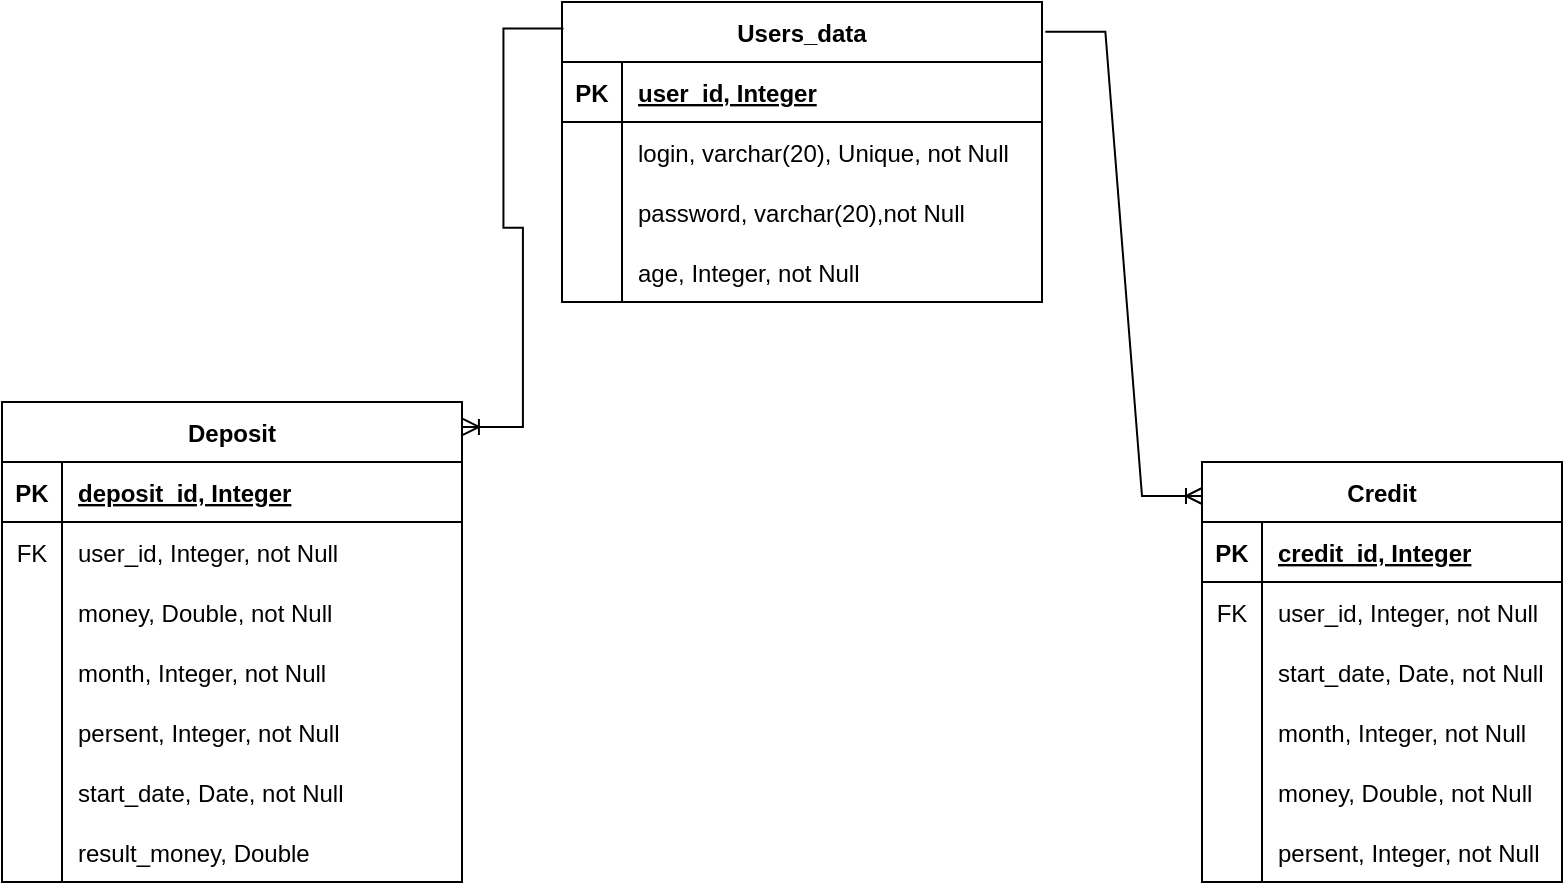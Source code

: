 <mxfile version="20.8.18" type="device"><diagram name="Страница 1" id="08eVdOASH-DXRcW_82T1"><mxGraphModel dx="1050" dy="542" grid="1" gridSize="10" guides="1" tooltips="1" connect="1" arrows="1" fold="1" page="1" pageScale="1" pageWidth="827" pageHeight="1169" math="0" shadow="0"><root><mxCell id="0"/><mxCell id="1" parent="0"/><mxCell id="DZ8dXhTKQe3T90BvhHZ1-1" value="Users_data" style="shape=table;startSize=30;container=1;collapsible=1;childLayout=tableLayout;fixedRows=1;rowLines=0;fontStyle=1;align=center;resizeLast=1;" parent="1" vertex="1"><mxGeometry x="310" y="80" width="240" height="150" as="geometry"/></mxCell><mxCell id="DZ8dXhTKQe3T90BvhHZ1-2" value="" style="shape=tableRow;horizontal=0;startSize=0;swimlaneHead=0;swimlaneBody=0;fillColor=none;collapsible=0;dropTarget=0;points=[[0,0.5],[1,0.5]];portConstraint=eastwest;top=0;left=0;right=0;bottom=1;" parent="DZ8dXhTKQe3T90BvhHZ1-1" vertex="1"><mxGeometry y="30" width="240" height="30" as="geometry"/></mxCell><mxCell id="DZ8dXhTKQe3T90BvhHZ1-3" value="PK" style="shape=partialRectangle;connectable=0;fillColor=none;top=0;left=0;bottom=0;right=0;fontStyle=1;overflow=hidden;" parent="DZ8dXhTKQe3T90BvhHZ1-2" vertex="1"><mxGeometry width="30" height="30" as="geometry"><mxRectangle width="30" height="30" as="alternateBounds"/></mxGeometry></mxCell><mxCell id="DZ8dXhTKQe3T90BvhHZ1-4" value="user_id, Integer" style="shape=partialRectangle;connectable=0;fillColor=none;top=0;left=0;bottom=0;right=0;align=left;spacingLeft=6;fontStyle=5;overflow=hidden;" parent="DZ8dXhTKQe3T90BvhHZ1-2" vertex="1"><mxGeometry x="30" width="210" height="30" as="geometry"><mxRectangle width="210" height="30" as="alternateBounds"/></mxGeometry></mxCell><mxCell id="DZ8dXhTKQe3T90BvhHZ1-5" value="" style="shape=tableRow;horizontal=0;startSize=0;swimlaneHead=0;swimlaneBody=0;fillColor=none;collapsible=0;dropTarget=0;points=[[0,0.5],[1,0.5]];portConstraint=eastwest;top=0;left=0;right=0;bottom=0;" parent="DZ8dXhTKQe3T90BvhHZ1-1" vertex="1"><mxGeometry y="60" width="240" height="30" as="geometry"/></mxCell><mxCell id="DZ8dXhTKQe3T90BvhHZ1-6" value="" style="shape=partialRectangle;connectable=0;fillColor=none;top=0;left=0;bottom=0;right=0;editable=1;overflow=hidden;" parent="DZ8dXhTKQe3T90BvhHZ1-5" vertex="1"><mxGeometry width="30" height="30" as="geometry"><mxRectangle width="30" height="30" as="alternateBounds"/></mxGeometry></mxCell><mxCell id="DZ8dXhTKQe3T90BvhHZ1-7" value="login, varchar(20), Unique, not Null" style="shape=partialRectangle;connectable=0;fillColor=none;top=0;left=0;bottom=0;right=0;align=left;spacingLeft=6;overflow=hidden;" parent="DZ8dXhTKQe3T90BvhHZ1-5" vertex="1"><mxGeometry x="30" width="210" height="30" as="geometry"><mxRectangle width="210" height="30" as="alternateBounds"/></mxGeometry></mxCell><mxCell id="DZ8dXhTKQe3T90BvhHZ1-8" value="" style="shape=tableRow;horizontal=0;startSize=0;swimlaneHead=0;swimlaneBody=0;fillColor=none;collapsible=0;dropTarget=0;points=[[0,0.5],[1,0.5]];portConstraint=eastwest;top=0;left=0;right=0;bottom=0;" parent="DZ8dXhTKQe3T90BvhHZ1-1" vertex="1"><mxGeometry y="90" width="240" height="30" as="geometry"/></mxCell><mxCell id="DZ8dXhTKQe3T90BvhHZ1-9" value="" style="shape=partialRectangle;connectable=0;fillColor=none;top=0;left=0;bottom=0;right=0;editable=1;overflow=hidden;" parent="DZ8dXhTKQe3T90BvhHZ1-8" vertex="1"><mxGeometry width="30" height="30" as="geometry"><mxRectangle width="30" height="30" as="alternateBounds"/></mxGeometry></mxCell><mxCell id="DZ8dXhTKQe3T90BvhHZ1-10" value="password, varchar(20),not Null" style="shape=partialRectangle;connectable=0;fillColor=none;top=0;left=0;bottom=0;right=0;align=left;spacingLeft=6;overflow=hidden;" parent="DZ8dXhTKQe3T90BvhHZ1-8" vertex="1"><mxGeometry x="30" width="210" height="30" as="geometry"><mxRectangle width="210" height="30" as="alternateBounds"/></mxGeometry></mxCell><mxCell id="DZ8dXhTKQe3T90BvhHZ1-11" value="" style="shape=tableRow;horizontal=0;startSize=0;swimlaneHead=0;swimlaneBody=0;fillColor=none;collapsible=0;dropTarget=0;points=[[0,0.5],[1,0.5]];portConstraint=eastwest;top=0;left=0;right=0;bottom=0;" parent="DZ8dXhTKQe3T90BvhHZ1-1" vertex="1"><mxGeometry y="120" width="240" height="30" as="geometry"/></mxCell><mxCell id="DZ8dXhTKQe3T90BvhHZ1-12" value="" style="shape=partialRectangle;connectable=0;fillColor=none;top=0;left=0;bottom=0;right=0;editable=1;overflow=hidden;" parent="DZ8dXhTKQe3T90BvhHZ1-11" vertex="1"><mxGeometry width="30" height="30" as="geometry"><mxRectangle width="30" height="30" as="alternateBounds"/></mxGeometry></mxCell><mxCell id="DZ8dXhTKQe3T90BvhHZ1-13" value="age, Integer, not Null" style="shape=partialRectangle;connectable=0;fillColor=none;top=0;left=0;bottom=0;right=0;align=left;spacingLeft=6;overflow=hidden;" parent="DZ8dXhTKQe3T90BvhHZ1-11" vertex="1"><mxGeometry x="30" width="210" height="30" as="geometry"><mxRectangle width="210" height="30" as="alternateBounds"/></mxGeometry></mxCell><mxCell id="DZ8dXhTKQe3T90BvhHZ1-14" value="Credit" style="shape=table;startSize=30;container=1;collapsible=1;childLayout=tableLayout;fixedRows=1;rowLines=0;fontStyle=1;align=center;resizeLast=1;" parent="1" vertex="1"><mxGeometry x="630" y="310" width="180" height="210" as="geometry"/></mxCell><mxCell id="DZ8dXhTKQe3T90BvhHZ1-15" value="" style="shape=tableRow;horizontal=0;startSize=0;swimlaneHead=0;swimlaneBody=0;fillColor=none;collapsible=0;dropTarget=0;points=[[0,0.5],[1,0.5]];portConstraint=eastwest;top=0;left=0;right=0;bottom=1;" parent="DZ8dXhTKQe3T90BvhHZ1-14" vertex="1"><mxGeometry y="30" width="180" height="30" as="geometry"/></mxCell><mxCell id="DZ8dXhTKQe3T90BvhHZ1-16" value="PK" style="shape=partialRectangle;connectable=0;fillColor=none;top=0;left=0;bottom=0;right=0;fontStyle=1;overflow=hidden;" parent="DZ8dXhTKQe3T90BvhHZ1-15" vertex="1"><mxGeometry width="30" height="30" as="geometry"><mxRectangle width="30" height="30" as="alternateBounds"/></mxGeometry></mxCell><mxCell id="DZ8dXhTKQe3T90BvhHZ1-17" value="credit_id, Integer" style="shape=partialRectangle;connectable=0;fillColor=none;top=0;left=0;bottom=0;right=0;align=left;spacingLeft=6;fontStyle=5;overflow=hidden;" parent="DZ8dXhTKQe3T90BvhHZ1-15" vertex="1"><mxGeometry x="30" width="150" height="30" as="geometry"><mxRectangle width="150" height="30" as="alternateBounds"/></mxGeometry></mxCell><mxCell id="DZ8dXhTKQe3T90BvhHZ1-18" value="" style="shape=tableRow;horizontal=0;startSize=0;swimlaneHead=0;swimlaneBody=0;fillColor=none;collapsible=0;dropTarget=0;points=[[0,0.5],[1,0.5]];portConstraint=eastwest;top=0;left=0;right=0;bottom=0;" parent="DZ8dXhTKQe3T90BvhHZ1-14" vertex="1"><mxGeometry y="60" width="180" height="30" as="geometry"/></mxCell><mxCell id="DZ8dXhTKQe3T90BvhHZ1-19" value="FK" style="shape=partialRectangle;connectable=0;fillColor=none;top=0;left=0;bottom=0;right=0;editable=1;overflow=hidden;" parent="DZ8dXhTKQe3T90BvhHZ1-18" vertex="1"><mxGeometry width="30" height="30" as="geometry"><mxRectangle width="30" height="30" as="alternateBounds"/></mxGeometry></mxCell><mxCell id="DZ8dXhTKQe3T90BvhHZ1-20" value="user_id, Integer, not Null" style="shape=partialRectangle;connectable=0;fillColor=none;top=0;left=0;bottom=0;right=0;align=left;spacingLeft=6;overflow=hidden;" parent="DZ8dXhTKQe3T90BvhHZ1-18" vertex="1"><mxGeometry x="30" width="150" height="30" as="geometry"><mxRectangle width="150" height="30" as="alternateBounds"/></mxGeometry></mxCell><mxCell id="DZ8dXhTKQe3T90BvhHZ1-21" value="" style="shape=tableRow;horizontal=0;startSize=0;swimlaneHead=0;swimlaneBody=0;fillColor=none;collapsible=0;dropTarget=0;points=[[0,0.5],[1,0.5]];portConstraint=eastwest;top=0;left=0;right=0;bottom=0;" parent="DZ8dXhTKQe3T90BvhHZ1-14" vertex="1"><mxGeometry y="90" width="180" height="30" as="geometry"/></mxCell><mxCell id="DZ8dXhTKQe3T90BvhHZ1-22" value="" style="shape=partialRectangle;connectable=0;fillColor=none;top=0;left=0;bottom=0;right=0;editable=1;overflow=hidden;" parent="DZ8dXhTKQe3T90BvhHZ1-21" vertex="1"><mxGeometry width="30" height="30" as="geometry"><mxRectangle width="30" height="30" as="alternateBounds"/></mxGeometry></mxCell><mxCell id="DZ8dXhTKQe3T90BvhHZ1-23" value="start_date, Date, not Null" style="shape=partialRectangle;connectable=0;fillColor=none;top=0;left=0;bottom=0;right=0;align=left;spacingLeft=6;overflow=hidden;" parent="DZ8dXhTKQe3T90BvhHZ1-21" vertex="1"><mxGeometry x="30" width="150" height="30" as="geometry"><mxRectangle width="150" height="30" as="alternateBounds"/></mxGeometry></mxCell><mxCell id="DZ8dXhTKQe3T90BvhHZ1-24" value="" style="shape=tableRow;horizontal=0;startSize=0;swimlaneHead=0;swimlaneBody=0;fillColor=none;collapsible=0;dropTarget=0;points=[[0,0.5],[1,0.5]];portConstraint=eastwest;top=0;left=0;right=0;bottom=0;" parent="DZ8dXhTKQe3T90BvhHZ1-14" vertex="1"><mxGeometry y="120" width="180" height="30" as="geometry"/></mxCell><mxCell id="DZ8dXhTKQe3T90BvhHZ1-25" value="" style="shape=partialRectangle;connectable=0;fillColor=none;top=0;left=0;bottom=0;right=0;editable=1;overflow=hidden;" parent="DZ8dXhTKQe3T90BvhHZ1-24" vertex="1"><mxGeometry width="30" height="30" as="geometry"><mxRectangle width="30" height="30" as="alternateBounds"/></mxGeometry></mxCell><mxCell id="DZ8dXhTKQe3T90BvhHZ1-26" value="month, Integer, not Null" style="shape=partialRectangle;connectable=0;fillColor=none;top=0;left=0;bottom=0;right=0;align=left;spacingLeft=6;overflow=hidden;" parent="DZ8dXhTKQe3T90BvhHZ1-24" vertex="1"><mxGeometry x="30" width="150" height="30" as="geometry"><mxRectangle width="150" height="30" as="alternateBounds"/></mxGeometry></mxCell><mxCell id="DZ8dXhTKQe3T90BvhHZ1-50" value="" style="shape=tableRow;horizontal=0;startSize=0;swimlaneHead=0;swimlaneBody=0;fillColor=none;collapsible=0;dropTarget=0;points=[[0,0.5],[1,0.5]];portConstraint=eastwest;top=0;left=0;right=0;bottom=0;" parent="DZ8dXhTKQe3T90BvhHZ1-14" vertex="1"><mxGeometry y="150" width="180" height="30" as="geometry"/></mxCell><mxCell id="DZ8dXhTKQe3T90BvhHZ1-51" value="" style="shape=partialRectangle;connectable=0;fillColor=none;top=0;left=0;bottom=0;right=0;editable=1;overflow=hidden;" parent="DZ8dXhTKQe3T90BvhHZ1-50" vertex="1"><mxGeometry width="30" height="30" as="geometry"><mxRectangle width="30" height="30" as="alternateBounds"/></mxGeometry></mxCell><mxCell id="DZ8dXhTKQe3T90BvhHZ1-52" value="money, Double, not Null" style="shape=partialRectangle;connectable=0;fillColor=none;top=0;left=0;bottom=0;right=0;align=left;spacingLeft=6;overflow=hidden;" parent="DZ8dXhTKQe3T90BvhHZ1-50" vertex="1"><mxGeometry x="30" width="150" height="30" as="geometry"><mxRectangle width="150" height="30" as="alternateBounds"/></mxGeometry></mxCell><mxCell id="DZ8dXhTKQe3T90BvhHZ1-53" value="" style="shape=tableRow;horizontal=0;startSize=0;swimlaneHead=0;swimlaneBody=0;fillColor=none;collapsible=0;dropTarget=0;points=[[0,0.5],[1,0.5]];portConstraint=eastwest;top=0;left=0;right=0;bottom=0;" parent="DZ8dXhTKQe3T90BvhHZ1-14" vertex="1"><mxGeometry y="180" width="180" height="30" as="geometry"/></mxCell><mxCell id="DZ8dXhTKQe3T90BvhHZ1-54" value="" style="shape=partialRectangle;connectable=0;fillColor=none;top=0;left=0;bottom=0;right=0;editable=1;overflow=hidden;" parent="DZ8dXhTKQe3T90BvhHZ1-53" vertex="1"><mxGeometry width="30" height="30" as="geometry"><mxRectangle width="30" height="30" as="alternateBounds"/></mxGeometry></mxCell><mxCell id="DZ8dXhTKQe3T90BvhHZ1-55" value="persent, Integer, not Null" style="shape=partialRectangle;connectable=0;fillColor=none;top=0;left=0;bottom=0;right=0;align=left;spacingLeft=6;overflow=hidden;" parent="DZ8dXhTKQe3T90BvhHZ1-53" vertex="1"><mxGeometry x="30" width="150" height="30" as="geometry"><mxRectangle width="150" height="30" as="alternateBounds"/></mxGeometry></mxCell><mxCell id="DZ8dXhTKQe3T90BvhHZ1-27" value="Deposit" style="shape=table;startSize=30;container=1;collapsible=1;childLayout=tableLayout;fixedRows=1;rowLines=0;fontStyle=1;align=center;resizeLast=1;" parent="1" vertex="1"><mxGeometry x="30" y="280" width="230" height="240" as="geometry"/></mxCell><mxCell id="DZ8dXhTKQe3T90BvhHZ1-28" value="" style="shape=tableRow;horizontal=0;startSize=0;swimlaneHead=0;swimlaneBody=0;fillColor=none;collapsible=0;dropTarget=0;points=[[0,0.5],[1,0.5]];portConstraint=eastwest;top=0;left=0;right=0;bottom=1;" parent="DZ8dXhTKQe3T90BvhHZ1-27" vertex="1"><mxGeometry y="30" width="230" height="30" as="geometry"/></mxCell><mxCell id="DZ8dXhTKQe3T90BvhHZ1-29" value="PK" style="shape=partialRectangle;connectable=0;fillColor=none;top=0;left=0;bottom=0;right=0;fontStyle=1;overflow=hidden;" parent="DZ8dXhTKQe3T90BvhHZ1-28" vertex="1"><mxGeometry width="30" height="30" as="geometry"><mxRectangle width="30" height="30" as="alternateBounds"/></mxGeometry></mxCell><mxCell id="DZ8dXhTKQe3T90BvhHZ1-30" value="deposit_id, Integer" style="shape=partialRectangle;connectable=0;fillColor=none;top=0;left=0;bottom=0;right=0;align=left;spacingLeft=6;fontStyle=5;overflow=hidden;" parent="DZ8dXhTKQe3T90BvhHZ1-28" vertex="1"><mxGeometry x="30" width="200" height="30" as="geometry"><mxRectangle width="200" height="30" as="alternateBounds"/></mxGeometry></mxCell><mxCell id="DZ8dXhTKQe3T90BvhHZ1-31" value="" style="shape=tableRow;horizontal=0;startSize=0;swimlaneHead=0;swimlaneBody=0;fillColor=none;collapsible=0;dropTarget=0;points=[[0,0.5],[1,0.5]];portConstraint=eastwest;top=0;left=0;right=0;bottom=0;" parent="DZ8dXhTKQe3T90BvhHZ1-27" vertex="1"><mxGeometry y="60" width="230" height="30" as="geometry"/></mxCell><mxCell id="DZ8dXhTKQe3T90BvhHZ1-32" value="FK" style="shape=partialRectangle;connectable=0;fillColor=none;top=0;left=0;bottom=0;right=0;editable=1;overflow=hidden;" parent="DZ8dXhTKQe3T90BvhHZ1-31" vertex="1"><mxGeometry width="30" height="30" as="geometry"><mxRectangle width="30" height="30" as="alternateBounds"/></mxGeometry></mxCell><mxCell id="DZ8dXhTKQe3T90BvhHZ1-33" value="user_id, Integer, not Null" style="shape=partialRectangle;connectable=0;fillColor=none;top=0;left=0;bottom=0;right=0;align=left;spacingLeft=6;overflow=hidden;" parent="DZ8dXhTKQe3T90BvhHZ1-31" vertex="1"><mxGeometry x="30" width="200" height="30" as="geometry"><mxRectangle width="200" height="30" as="alternateBounds"/></mxGeometry></mxCell><mxCell id="DZ8dXhTKQe3T90BvhHZ1-34" value="" style="shape=tableRow;horizontal=0;startSize=0;swimlaneHead=0;swimlaneBody=0;fillColor=none;collapsible=0;dropTarget=0;points=[[0,0.5],[1,0.5]];portConstraint=eastwest;top=0;left=0;right=0;bottom=0;" parent="DZ8dXhTKQe3T90BvhHZ1-27" vertex="1"><mxGeometry y="90" width="230" height="30" as="geometry"/></mxCell><mxCell id="DZ8dXhTKQe3T90BvhHZ1-35" value="" style="shape=partialRectangle;connectable=0;fillColor=none;top=0;left=0;bottom=0;right=0;editable=1;overflow=hidden;" parent="DZ8dXhTKQe3T90BvhHZ1-34" vertex="1"><mxGeometry width="30" height="30" as="geometry"><mxRectangle width="30" height="30" as="alternateBounds"/></mxGeometry></mxCell><mxCell id="DZ8dXhTKQe3T90BvhHZ1-36" value="money, Double, not Null" style="shape=partialRectangle;connectable=0;fillColor=none;top=0;left=0;bottom=0;right=0;align=left;spacingLeft=6;overflow=hidden;" parent="DZ8dXhTKQe3T90BvhHZ1-34" vertex="1"><mxGeometry x="30" width="200" height="30" as="geometry"><mxRectangle width="200" height="30" as="alternateBounds"/></mxGeometry></mxCell><mxCell id="DZ8dXhTKQe3T90BvhHZ1-37" value="" style="shape=tableRow;horizontal=0;startSize=0;swimlaneHead=0;swimlaneBody=0;fillColor=none;collapsible=0;dropTarget=0;points=[[0,0.5],[1,0.5]];portConstraint=eastwest;top=0;left=0;right=0;bottom=0;" parent="DZ8dXhTKQe3T90BvhHZ1-27" vertex="1"><mxGeometry y="120" width="230" height="30" as="geometry"/></mxCell><mxCell id="DZ8dXhTKQe3T90BvhHZ1-38" value="" style="shape=partialRectangle;connectable=0;fillColor=none;top=0;left=0;bottom=0;right=0;editable=1;overflow=hidden;" parent="DZ8dXhTKQe3T90BvhHZ1-37" vertex="1"><mxGeometry width="30" height="30" as="geometry"><mxRectangle width="30" height="30" as="alternateBounds"/></mxGeometry></mxCell><mxCell id="DZ8dXhTKQe3T90BvhHZ1-39" value="month, Integer, not Null" style="shape=partialRectangle;connectable=0;fillColor=none;top=0;left=0;bottom=0;right=0;align=left;spacingLeft=6;overflow=hidden;" parent="DZ8dXhTKQe3T90BvhHZ1-37" vertex="1"><mxGeometry x="30" width="200" height="30" as="geometry"><mxRectangle width="200" height="30" as="alternateBounds"/></mxGeometry></mxCell><mxCell id="DZ8dXhTKQe3T90BvhHZ1-40" value="" style="shape=tableRow;horizontal=0;startSize=0;swimlaneHead=0;swimlaneBody=0;fillColor=none;collapsible=0;dropTarget=0;points=[[0,0.5],[1,0.5]];portConstraint=eastwest;top=0;left=0;right=0;bottom=0;" parent="DZ8dXhTKQe3T90BvhHZ1-27" vertex="1"><mxGeometry y="150" width="230" height="30" as="geometry"/></mxCell><mxCell id="DZ8dXhTKQe3T90BvhHZ1-41" value="" style="shape=partialRectangle;connectable=0;fillColor=none;top=0;left=0;bottom=0;right=0;editable=1;overflow=hidden;" parent="DZ8dXhTKQe3T90BvhHZ1-40" vertex="1"><mxGeometry width="30" height="30" as="geometry"><mxRectangle width="30" height="30" as="alternateBounds"/></mxGeometry></mxCell><mxCell id="DZ8dXhTKQe3T90BvhHZ1-42" value="persent, Integer, not Null" style="shape=partialRectangle;connectable=0;fillColor=none;top=0;left=0;bottom=0;right=0;align=left;spacingLeft=6;overflow=hidden;" parent="DZ8dXhTKQe3T90BvhHZ1-40" vertex="1"><mxGeometry x="30" width="200" height="30" as="geometry"><mxRectangle width="200" height="30" as="alternateBounds"/></mxGeometry></mxCell><mxCell id="DZ8dXhTKQe3T90BvhHZ1-43" value="" style="shape=tableRow;horizontal=0;startSize=0;swimlaneHead=0;swimlaneBody=0;fillColor=none;collapsible=0;dropTarget=0;points=[[0,0.5],[1,0.5]];portConstraint=eastwest;top=0;left=0;right=0;bottom=0;" parent="DZ8dXhTKQe3T90BvhHZ1-27" vertex="1"><mxGeometry y="180" width="230" height="30" as="geometry"/></mxCell><mxCell id="DZ8dXhTKQe3T90BvhHZ1-44" value="" style="shape=partialRectangle;connectable=0;fillColor=none;top=0;left=0;bottom=0;right=0;editable=1;overflow=hidden;" parent="DZ8dXhTKQe3T90BvhHZ1-43" vertex="1"><mxGeometry width="30" height="30" as="geometry"><mxRectangle width="30" height="30" as="alternateBounds"/></mxGeometry></mxCell><mxCell id="DZ8dXhTKQe3T90BvhHZ1-45" value="start_date, Date, not Null" style="shape=partialRectangle;connectable=0;fillColor=none;top=0;left=0;bottom=0;right=0;align=left;spacingLeft=6;overflow=hidden;" parent="DZ8dXhTKQe3T90BvhHZ1-43" vertex="1"><mxGeometry x="30" width="200" height="30" as="geometry"><mxRectangle width="200" height="30" as="alternateBounds"/></mxGeometry></mxCell><mxCell id="DZ8dXhTKQe3T90BvhHZ1-46" value="" style="shape=tableRow;horizontal=0;startSize=0;swimlaneHead=0;swimlaneBody=0;fillColor=none;collapsible=0;dropTarget=0;points=[[0,0.5],[1,0.5]];portConstraint=eastwest;top=0;left=0;right=0;bottom=0;" parent="DZ8dXhTKQe3T90BvhHZ1-27" vertex="1"><mxGeometry y="210" width="230" height="30" as="geometry"/></mxCell><mxCell id="DZ8dXhTKQe3T90BvhHZ1-47" value="" style="shape=partialRectangle;connectable=0;fillColor=none;top=0;left=0;bottom=0;right=0;editable=1;overflow=hidden;" parent="DZ8dXhTKQe3T90BvhHZ1-46" vertex="1"><mxGeometry width="30" height="30" as="geometry"><mxRectangle width="30" height="30" as="alternateBounds"/></mxGeometry></mxCell><mxCell id="DZ8dXhTKQe3T90BvhHZ1-48" value="result_money, Double" style="shape=partialRectangle;connectable=0;fillColor=none;top=0;left=0;bottom=0;right=0;align=left;spacingLeft=6;overflow=hidden;" parent="DZ8dXhTKQe3T90BvhHZ1-46" vertex="1"><mxGeometry x="30" width="200" height="30" as="geometry"><mxRectangle width="200" height="30" as="alternateBounds"/></mxGeometry></mxCell><mxCell id="6VXjpLC0CtECbnOaPjP5-1" value="" style="edgeStyle=entityRelationEdgeStyle;fontSize=12;html=1;endArrow=ERoneToMany;rounded=0;exitX=0.003;exitY=0.088;exitDx=0;exitDy=0;entryX=1.002;entryY=0.052;entryDx=0;entryDy=0;exitPerimeter=0;entryPerimeter=0;" edge="1" parent="1" source="DZ8dXhTKQe3T90BvhHZ1-1" target="DZ8dXhTKQe3T90BvhHZ1-27"><mxGeometry width="100" height="100" relative="1" as="geometry"><mxPoint x="360" y="330" as="sourcePoint"/><mxPoint x="460" y="230" as="targetPoint"/></mxGeometry></mxCell><mxCell id="6VXjpLC0CtECbnOaPjP5-3" value="" style="edgeStyle=entityRelationEdgeStyle;fontSize=12;html=1;endArrow=ERoneToMany;rounded=0;exitX=1.007;exitY=0.099;exitDx=0;exitDy=0;exitPerimeter=0;" edge="1" parent="1" source="DZ8dXhTKQe3T90BvhHZ1-1"><mxGeometry width="100" height="100" relative="1" as="geometry"><mxPoint x="360" y="330" as="sourcePoint"/><mxPoint x="630" y="327" as="targetPoint"/></mxGeometry></mxCell></root></mxGraphModel></diagram></mxfile>